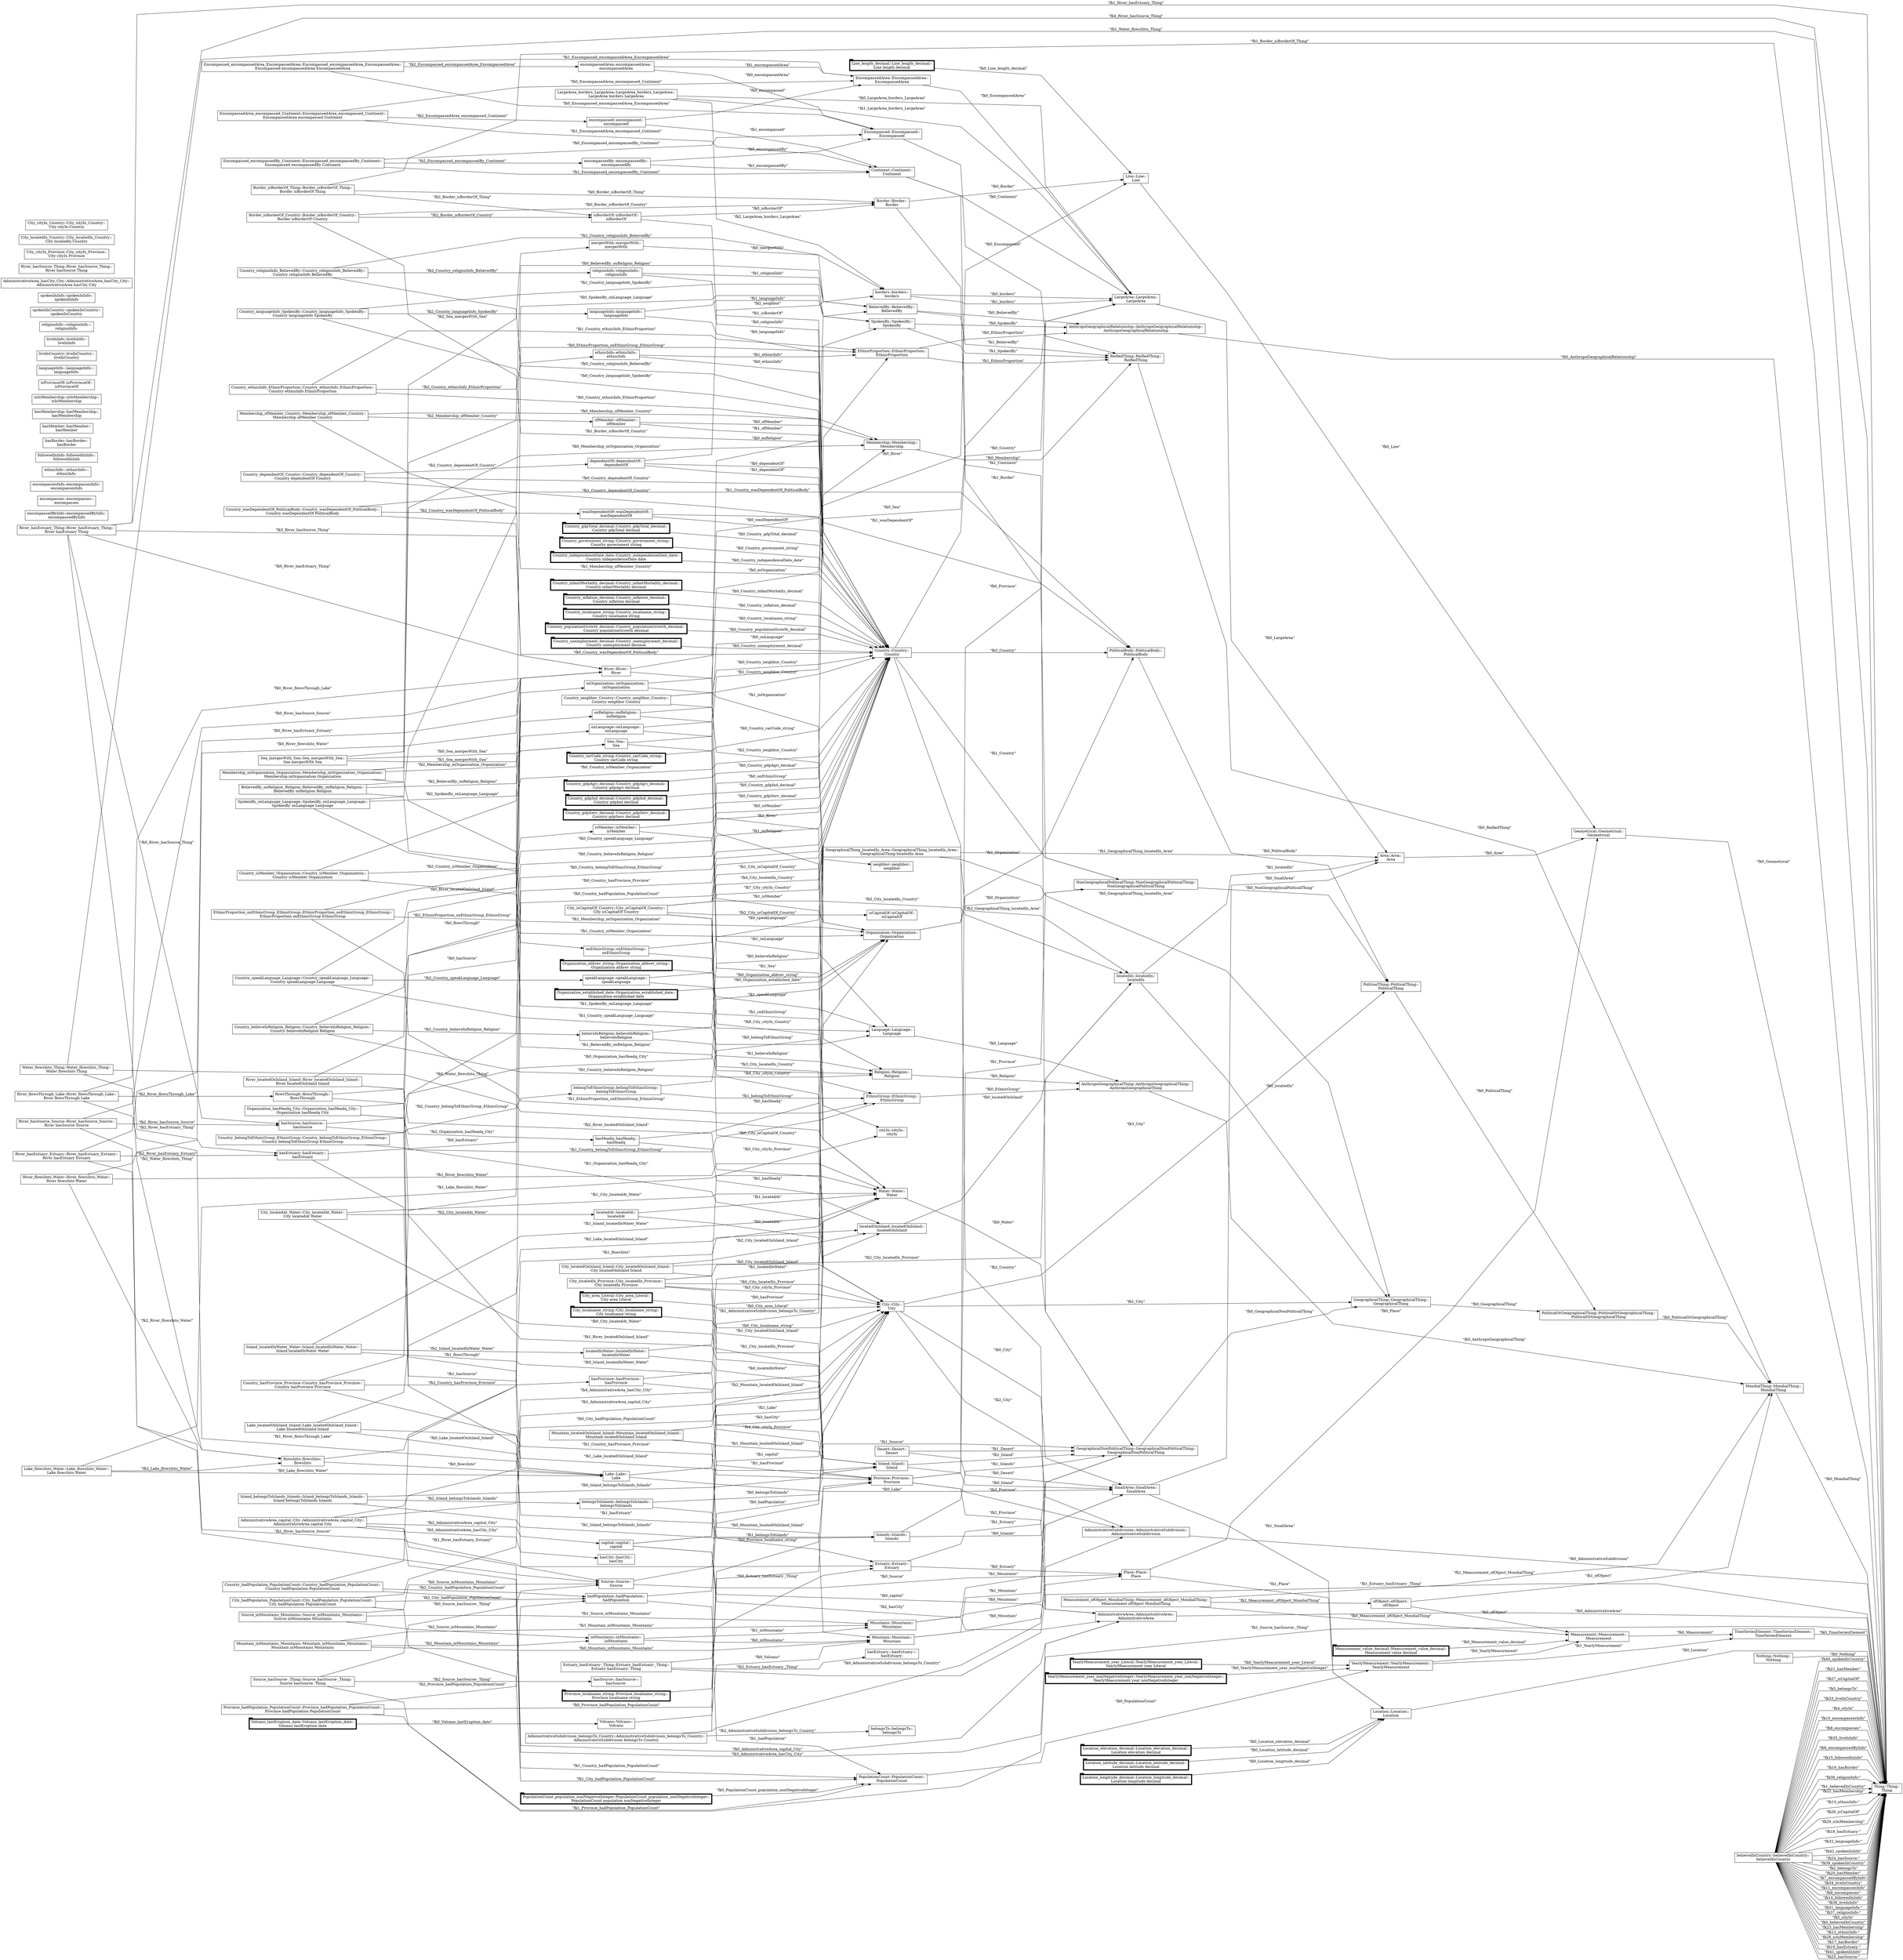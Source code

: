 digraph G {
  splines=polyline;
  rankdir=LR;
  "Thing" [ label="Thing::Thing::
Thing" shape="box" ];
  "Place" [ label="Place::Place::
Place" shape="box" ];
  "Geometrical" [ label="Geometrical::Geometrical::
Geometrical" shape="box" ];
  "Location" [ label="Location::Location::
Location" shape="box" ];
  "ReifiedThing" [ label="ReifiedThing::ReifiedThing::
ReifiedThing" shape="box" ];
  "MondialThing" [ label="MondialThing::MondialThing::
MondialThing" shape="box" ];
  "Country" [ label="Country::Country::
Country" shape="box" ];
  "PoliticalBody" [ label="PoliticalBody::PoliticalBody::
PoliticalBody" shape="box" ];
  "NonGeographicalPoliticalThing" [ label="NonGeographicalPoliticalThing::NonGeographicalPoliticalThing::
NonGeographicalPoliticalThing" shape="box" ];
  "LargeArea" [ label="LargeArea::LargeArea::
LargeArea" shape="box" ];
  "AdministrativeArea" [ label="AdministrativeArea::AdministrativeArea::
AdministrativeArea" shape="box" ];
  "EncompassedArea" [ label="EncompassedArea::EncompassedArea::
EncompassedArea" shape="box" ];
  "Religion" [ label="Religion::Religion::
Religion" shape="box" ];
  "AnthropoGeographicalThing" [ label="AnthropoGeographicalThing::AnthropoGeographicalThing::
AnthropoGeographicalThing" shape="box" ];
  "Line" [ label="Line::Line::
Line" shape="box" ];
  "AnthropoGeographicalRelationship" [ label="AnthropoGeographicalRelationship::AnthropoGeographicalRelationship::
AnthropoGeographicalRelationship" shape="box" ];
  "Source" [ label="Source::Source::
Source" shape="box" ];
  "GeographicalNonPoliticalThing" [ label="GeographicalNonPoliticalThing::GeographicalNonPoliticalThing::
GeographicalNonPoliticalThing" shape="box" ];
  "Nothing" [ label="Nothing::Nothing::
Nothing" shape="box" ];
  "PoliticalThing" [ label="PoliticalThing::PoliticalThing::
PoliticalThing" shape="box" ];
  "Area" [ label="Area::Area::
Area" shape="box" ];
  "Volcano" [ label="Volcano::Volcano::
Volcano" shape="box" ];
  "Mountain" [ label="Mountain::Mountain::
Mountain" shape="box" ];
  "Estuary" [ label="Estuary::Estuary::
Estuary" shape="box" ];
  "SmallArea" [ label="SmallArea::SmallArea::
SmallArea" shape="box" ];
  "TimeSeriesElement" [ label="TimeSeriesElement::TimeSeriesElement::
TimeSeriesElement" shape="box" ];
  "Language" [ label="Language::Language::
Language" shape="box" ];
  "Province" [ label="Province::Province::
Province" shape="box" ];
  "AdministrativeSubdivision" [ label="AdministrativeSubdivision::AdministrativeSubdivision::
AdministrativeSubdivision" shape="box" ];
  "EthnicGroup" [ label="EthnicGroup::EthnicGroup::
EthnicGroup" shape="box" ];
  "Water" [ label="Water::Water::
Water" shape="box" ];
  "PoliticalOrGeographicalThing" [ label="PoliticalOrGeographicalThing::PoliticalOrGeographicalThing::
PoliticalOrGeographicalThing" shape="box" ];
  "River" [ label="River::River::
River" shape="box" ];
  "Mountains" [ label="Mountains::Mountains::
Mountains" shape="box" ];
  "GeographicalThing" [ label="GeographicalThing::GeographicalThing::
GeographicalThing" shape="box" ];
  "Border" [ label="Border::Border::
Border" shape="box" ];
  "Island" [ label="Island::Island::
Island" shape="box" ];
  "Desert" [ label="Desert::Desert::
Desert" shape="box" ];
  "SpokenBy" [ label="SpokenBy::SpokenBy::
SpokenBy" shape="box" ];
  "Lake" [ label="Lake::Lake::
Lake" shape="box" ];
  "Encompassed" [ label="Encompassed::Encompassed::
Encompassed" shape="box" ];
  "Continent" [ label="Continent::Continent::
Continent" shape="box" ];
  "Islands" [ label="Islands::Islands::
Islands" shape="box" ];
  "Measurement" [ label="Measurement::Measurement::
Measurement" shape="box" ];
  "Organization" [ label="Organization::Organization::
Organization" shape="box" ];
  "City" [ label="City::City::
City" shape="box" ];
  "BelievedBy" [ label="BelievedBy::BelievedBy::
BelievedBy" shape="box" ];
  "EthnicProportion" [ label="EthnicProportion::EthnicProportion::
EthnicProportion" shape="box" ];
  "YearlyMeasurement" [ label="YearlyMeasurement::YearlyMeasurement::
YearlyMeasurement" shape="box" ];
  "Sea" [ label="Sea::Sea::
Sea" shape="box" ];
  "Membership" [ label="Membership::Membership::
Membership" shape="box" ];
  "PopulationCount" [ label="PopulationCount::PopulationCount::
PopulationCount" shape="box" ];
  "believeInReligion" [ label="believeInReligion::believeInReligion::
believeInReligion" shape="box" ];
  "believedInCountry" [ label="believedInCountry::believedInCountry::
believedInCountry" shape="box" ];
  "belongsTo" [ label="belongsTo::belongsTo::
belongsTo" shape="box" ];
  "belongToEthnicGroup" [ label="belongToEthnicGroup::belongToEthnicGroup::
belongToEthnicGroup" shape="box" ];
  "belongsToIslands" [ label="belongsToIslands::belongsToIslands::
belongsToIslands" shape="box" ];
  "borders" [ label="borders::borders::
borders" shape="box" ];
  "capital" [ label="capital::capital::
capital" shape="box" ];
  "cityIn" [ label="cityIn::cityIn::
cityIn" shape="box" ];
  "dependentOf" [ label="dependentOf::dependentOf::
dependentOf" shape="box" ];
  "encompassed" [ label="encompassed::encompassed::
encompassed" shape="box" ];
  "encompassedArea" [ label="encompassedArea::encompassedArea::
encompassedArea" shape="box" ];
  "encompassedBy" [ label="encompassedBy::encompassedBy::
encompassedBy" shape="box" ];
  "encompassedByInfo" [ label="encompassedByInfo::encompassedByInfo::
encompassedByInfo" shape="box" ];
  "encompasses" [ label="encompasses::encompasses::
encompasses" shape="box" ];
  "encompassesInfo" [ label="encompassesInfo::encompassesInfo::
encompassesInfo" shape="box" ];
  "ethnicInfo" [ label="ethnicInfo::ethnicInfo::
ethnicInfo" shape="box" ];
  "ethnicInfo-" [ label="ethnicInfo-::ethnicInfo-::
ethnicInfo-" shape="box" ];
  "flowsInto" [ label="flowsInto::flowsInto::
flowsInto" shape="box" ];
  "flowsThrough" [ label="flowsThrough::flowsThrough::
flowsThrough" shape="box" ];
  "followedInInfo" [ label="followedInInfo::followedInInfo::
followedInInfo" shape="box" ];
  "hadPopulation" [ label="hadPopulation::hadPopulation::
hadPopulation" shape="box" ];
  "hasBorder" [ label="hasBorder::hasBorder::
hasBorder" shape="box" ];
  "hasCity" [ label="hasCity::hasCity::
hasCity" shape="box" ];
  "hasEstuary" [ label="hasEstuary::hasEstuary::
hasEstuary" shape="box" ];
  "hasEstuary-" [ label="hasEstuary-::hasEstuary-::
hasEstuary-" shape="box" ];
  "hasHeadq" [ label="hasHeadq::hasHeadq::
hasHeadq" shape="box" ];
  "hasMember" [ label="hasMember::hasMember::
hasMember" shape="box" ];
  "hasMembership" [ label="hasMembership::hasMembership::
hasMembership" shape="box" ];
  "hasProvince" [ label="hasProvince::hasProvince::
hasProvince" shape="box" ];
  "hasSource" [ label="hasSource::hasSource::
hasSource" shape="box" ];
  "hasSource-" [ label="hasSource-::hasSource-::
hasSource-" shape="box" ];
  "inMountains" [ label="inMountains::inMountains::
inMountains" shape="box" ];
  "inOrganization" [ label="inOrganization::inOrganization::
inOrganization" shape="box" ];
  "isBorderOf" [ label="isBorderOf::isBorderOf::
isBorderOf" shape="box" ];
  "isCapitalOf" [ label="isCapitalOf::isCapitalOf::
isCapitalOf" shape="box" ];
  "isInMembership" [ label="isInMembership::isInMembership::
isInMembership" shape="box" ];
  "isMember" [ label="isMember::isMember::
isMember" shape="box" ];
  "isProvinceOf" [ label="isProvinceOf::isProvinceOf::
isProvinceOf" shape="box" ];
  "languageInfo" [ label="languageInfo::languageInfo::
languageInfo" shape="box" ];
  "languageInfo-" [ label="languageInfo-::languageInfo-::
languageInfo-" shape="box" ];
  "liveInCountry" [ label="liveInCountry::liveInCountry::
liveInCountry" shape="box" ];
  "liveInInfo" [ label="liveInInfo::liveInInfo::
liveInInfo" shape="box" ];
  "locatedAt" [ label="locatedAt::locatedAt::
locatedAt" shape="box" ];
  "locatedIn" [ label="locatedIn::locatedIn::
locatedIn" shape="box" ];
  "locatedInWater" [ label="locatedInWater::locatedInWater::
locatedInWater" shape="box" ];
  "locatedOnIsland" [ label="locatedOnIsland::locatedOnIsland::
locatedOnIsland" shape="box" ];
  "mergesWith" [ label="mergesWith::mergesWith::
mergesWith" shape="box" ];
  "neighbor" [ label="neighbor::neighbor::
neighbor" shape="box" ];
  "ofMember" [ label="ofMember::ofMember::
ofMember" shape="box" ];
  "ofObject" [ label="ofObject::ofObject::
ofObject" shape="box" ];
  "onEthnicGroup" [ label="onEthnicGroup::onEthnicGroup::
onEthnicGroup" shape="box" ];
  "onLanguage" [ label="onLanguage::onLanguage::
onLanguage" shape="box" ];
  "onReligion" [ label="onReligion::onReligion::
onReligion" shape="box" ];
  "religionInfo" [ label="religionInfo::religionInfo::
religionInfo" shape="box" ];
  "religionInfo-" [ label="religionInfo-::religionInfo-::
religionInfo-" shape="box" ];
  "speakLanguage" [ label="speakLanguage::speakLanguage::
speakLanguage" shape="box" ];
  "spokenInCountry" [ label="spokenInCountry::spokenInCountry::
spokenInCountry" shape="box" ];
  "spokenInInfo" [ label="spokenInInfo::spokenInInfo::
spokenInInfo" shape="box" ];
  "wasDependentOf" [ label="wasDependentOf::wasDependentOf::
wasDependentOf" shape="box" ];
  "Organization_abbrev_string" [ label="Organization_abbrev_string::Organization_abbrev_string::
Organization abbrev string" penwidth="4" shape="tab" ];
  "Country_carCode_string" [ label="Country_carCode_string::Country_carCode_string::
Country carCode string" penwidth="4" shape="tab" ];
  "Location_elevation_decimal" [ label="Location_elevation_decimal::Location_elevation_decimal::
Location elevation decimal" penwidth="4" shape="tab" ];
  "Organization_established_date" [ label="Organization_established_date::Organization_established_date::
Organization established date" penwidth="4" shape="tab" ];
  "Country_gdpAgri_decimal" [ label="Country_gdpAgri_decimal::Country_gdpAgri_decimal::
Country gdpAgri decimal" penwidth="4" shape="tab" ];
  "Country_gdpInd_decimal" [ label="Country_gdpInd_decimal::Country_gdpInd_decimal::
Country gdpInd decimal" penwidth="4" shape="tab" ];
  "Country_gdpServ_decimal" [ label="Country_gdpServ_decimal::Country_gdpServ_decimal::
Country gdpServ decimal" penwidth="4" shape="tab" ];
  "Country_gdpTotal_decimal" [ label="Country_gdpTotal_decimal::Country_gdpTotal_decimal::
Country gdpTotal decimal" penwidth="4" shape="tab" ];
  "Country_government_string" [ label="Country_government_string::Country_government_string::
Country government string" penwidth="4" shape="tab" ];
  "Country_independenceDate_date" [ label="Country_independenceDate_date::Country_independenceDate_date::
Country independenceDate date" penwidth="4" shape="tab" ];
  "Country_infantMortality_decimal" [ label="Country_infantMortality_decimal::Country_infantMortality_decimal::
Country infantMortality decimal" penwidth="4" shape="tab" ];
  "Country_inflation_decimal" [ label="Country_inflation_decimal::Country_inflation_decimal::
Country inflation decimal" penwidth="4" shape="tab" ];
  "Volcano_lastEruption_date" [ label="Volcano_lastEruption_date::Volcano_lastEruption_date::
Volcano lastEruption date" penwidth="4" shape="tab" ];
  "Location_latitude_decimal" [ label="Location_latitude_decimal::Location_latitude_decimal::
Location latitude decimal" penwidth="4" shape="tab" ];
  "Line_length_decimal" [ label="Line_length_decimal::Line_length_decimal::
Line length decimal" penwidth="4" shape="tab" ];
  "City_localname_string" [ label="City_localname_string::City_localname_string::
City localname string" penwidth="4" shape="tab" ];
  "Country_localname_string" [ label="Country_localname_string::Country_localname_string::
Country localname string" penwidth="4" shape="tab" ];
  "Province_localname_string" [ label="Province_localname_string::Province_localname_string::
Province localname string" penwidth="4" shape="tab" ];
  "Location_longitude_decimal" [ label="Location_longitude_decimal::Location_longitude_decimal::
Location longitude decimal" penwidth="4" shape="tab" ];
  "PopulationCount_population_nonNegativeInteger" [ label="PopulationCount_population_nonNegativeInteger::PopulationCount_population_nonNegativeInteger::
PopulationCount population nonNegativeInteger" penwidth="4" shape="tab" ];
  "Country_populationGrowth_decimal" [ label="Country_populationGrowth_decimal::Country_populationGrowth_decimal::
Country populationGrowth decimal" penwidth="4" shape="tab" ];
  "Country_unemployment_decimal" [ label="Country_unemployment_decimal::Country_unemployment_decimal::
Country unemployment decimal" penwidth="4" shape="tab" ];
  "Measurement_value_decimal" [ label="Measurement_value_decimal::Measurement_value_decimal::
Measurement value decimal" penwidth="4" shape="tab" ];
  "YearlyMeasurement_year_nonNegativeInteger" [ label="YearlyMeasurement_year_nonNegativeInteger::YearlyMeasurement_year_nonNegativeInteger::
YearlyMeasurement year nonNegativeInteger" penwidth="4" shape="tab" ];
  "City_area_Literal" [ label="City_area_Literal::City_area_Literal::
City area Literal" penwidth="4" shape="tab" ];
  "YearlyMeasurement_year_Literal" [ label="YearlyMeasurement_year_Literal::YearlyMeasurement_year_Literal::
YearlyMeasurement year Literal" penwidth="4" shape="tab" ];
  "Country_believeInReligion_Religion" [ label="Country_believeInReligion_Religion::Country_believeInReligion_Religion::
Country believeInReligion Religion" shape="box" ];
  "Country_belongToEthnicGroup_EthnicGroup" [ label="Country_belongToEthnicGroup_EthnicGroup::Country_belongToEthnicGroup_EthnicGroup::
Country belongToEthnicGroup EthnicGroup" shape="box" ];
  "Country_dependentOf_Country" [ label="Country_dependentOf_Country::Country_dependentOf_Country::
Country dependentOf Country" shape="box" ];
  "Country_ethnicInfo_EthnicProportion" [ label="Country_ethnicInfo_EthnicProportion::Country_ethnicInfo_EthnicProportion::
Country ethnicInfo EthnicProportion" shape="box" ];
  "Country_hadPopulation_PopulationCount" [ label="Country_hadPopulation_PopulationCount::Country_hadPopulation_PopulationCount::
Country hadPopulation PopulationCount" shape="box" ];
  "Country_hasProvince_Province" [ label="Country_hasProvince_Province::Country_hasProvince_Province::
Country hasProvince Province" shape="box" ];
  "Country_isMember_Organization" [ label="Country_isMember_Organization::Country_isMember_Organization::
Country isMember Organization" shape="box" ];
  "Country_languageInfo_SpokenBy" [ label="Country_languageInfo_SpokenBy::Country_languageInfo_SpokenBy::
Country languageInfo SpokenBy" shape="box" ];
  "Country_neighbor_Country" [ label="Country_neighbor_Country::Country_neighbor_Country::
Country neighbor Country" shape="box" ];
  "Country_religionInfo_BelievedBy" [ label="Country_religionInfo_BelievedBy::Country_religionInfo_BelievedBy::
Country religionInfo BelievedBy" shape="box" ];
  "Country_speakLanguage_Language" [ label="Country_speakLanguage_Language::Country_speakLanguage_Language::
Country speakLanguage Language" shape="box" ];
  "Country_wasDependentOf_PoliticalBody" [ label="Country_wasDependentOf_PoliticalBody::Country_wasDependentOf_PoliticalBody::
Country wasDependentOf PoliticalBody" shape="box" ];
  "EncompassedArea_encompassed_Continent" [ label="EncompassedArea_encompassed_Continent::EncompassedArea_encompassed_Continent::
EncompassedArea encompassed Continent" shape="box" ];
  "AdministrativeArea_capital_City" [ label="AdministrativeArea_capital_City::AdministrativeArea_capital_City::
AdministrativeArea capital City" shape="box" ];
  "AdministrativeArea_hasCity_City" [ label="AdministrativeArea_hasCity_City::AdministrativeArea_hasCity_City::
AdministrativeArea hasCity City" shape="box" ];
  "Source_inMountains_Mountains" [ label="Source_inMountains_Mountains::Source_inMountains_Mountains::
Source inMountains Mountains" shape="box" ];
  "Source_hasSource-_Thing" [ label="Source_hasSource-_Thing::Source_hasSource-_Thing::
Source hasSource- Thing" shape="box" ];
  "Estuary_hasEstuary-_Thing" [ label="Estuary_hasEstuary-_Thing::Estuary_hasEstuary-_Thing::
Estuary hasEstuary- Thing" shape="box" ];
  "LargeArea_borders_LargeArea" [ label="LargeArea_borders_LargeArea::LargeArea_borders_LargeArea::
LargeArea borders LargeArea" shape="box" ];
  "Province_hadPopulation_PopulationCount" [ label="Province_hadPopulation_PopulationCount::Province_hadPopulation_PopulationCount::
Province hadPopulation PopulationCount" shape="box" ];
  "Water_flowsInto_Thing" [ label="Water_flowsInto_Thing::Water_flowsInto_Thing::
Water flowsInto Thing" shape="box" ];
  "River_flowsInto_Water" [ label="River_flowsInto_Water::River_flowsInto_Water::
River flowsInto Water" shape="box" ];
  "River_flowsThrough_Lake" [ label="River_flowsThrough_Lake::River_flowsThrough_Lake::
River flowsThrough Lake" shape="box" ];
  "River_hasEstuary_Estuary" [ label="River_hasEstuary_Estuary::River_hasEstuary_Estuary::
River hasEstuary Estuary" shape="box" ];
  "River_hasSource_Source" [ label="River_hasSource_Source::River_hasSource_Source::
River hasSource Source" shape="box" ];
  "River_locatedOnIsland_Island" [ label="River_locatedOnIsland_Island::River_locatedOnIsland_Island::
River locatedOnIsland Island" shape="box" ];
  "River_hasEstuary_Thing" [ label="River_hasEstuary_Thing::River_hasEstuary_Thing::
River hasEstuary Thing" shape="box" ];
  "River_hasSource_Thing" [ label="River_hasSource_Thing::River_hasSource_Thing::
River hasSource Thing" shape="box" ];
  "GeographicalThing_locatedIn_Area" [ label="GeographicalThing_locatedIn_Area::GeographicalThing_locatedIn_Area::
GeographicalThing locatedIn Area" shape="box" ];
  "Border_isBorderOf_Country" [ label="Border_isBorderOf_Country::Border_isBorderOf_Country::
Border isBorderOf Country" shape="box" ];
  "Border_isBorderOf_Thing" [ label="Border_isBorderOf_Thing::Border_isBorderOf_Thing::
Border isBorderOf Thing" shape="box" ];
  "Island_belongsToIslands_Islands" [ label="Island_belongsToIslands_Islands::Island_belongsToIslands_Islands::
Island belongsToIslands Islands" shape="box" ];
  "Island_locatedInWater_Water" [ label="Island_locatedInWater_Water::Island_locatedInWater_Water::
Island locatedInWater Water" shape="box" ];
  "SpokenBy_onLanguage_Language" [ label="SpokenBy_onLanguage_Language::SpokenBy_onLanguage_Language::
SpokenBy onLanguage Language" shape="box" ];
  "Lake_flowsInto_Water" [ label="Lake_flowsInto_Water::Lake_flowsInto_Water::
Lake flowsInto Water" shape="box" ];
  "Lake_locatedOnIsland_Island" [ label="Lake_locatedOnIsland_Island::Lake_locatedOnIsland_Island::
Lake locatedOnIsland Island" shape="box" ];
  "AdministrativeSubdivision_belongsTo_Country" [ label="AdministrativeSubdivision_belongsTo_Country::AdministrativeSubdivision_belongsTo_Country::
AdministrativeSubdivision belongsTo Country" shape="box" ];
  "Encompassed_encompassedArea_EncompassedArea" [ label="Encompassed_encompassedArea_EncompassedArea::Encompassed_encompassedArea_EncompassedArea::
Encompassed encompassedArea EncompassedArea" shape="box" ];
  "Encompassed_encompassedBy_Continent" [ label="Encompassed_encompassedBy_Continent::Encompassed_encompassedBy_Continent::
Encompassed encompassedBy Continent" shape="box" ];
  "Measurement_ofObject_MondialThing" [ label="Measurement_ofObject_MondialThing::Measurement_ofObject_MondialThing::
Measurement ofObject MondialThing" shape="box" ];
  "Mountain_inMountains_Mountains" [ label="Mountain_inMountains_Mountains::Mountain_inMountains_Mountains::
Mountain inMountains Mountains" shape="box" ];
  "Mountain_locatedOnIsland_Island" [ label="Mountain_locatedOnIsland_Island::Mountain_locatedOnIsland_Island::
Mountain locatedOnIsland Island" shape="box" ];
  "Organization_hasHeadq_City" [ label="Organization_hasHeadq_City::Organization_hasHeadq_City::
Organization hasHeadq City" shape="box" ];
  "City_hadPopulation_PopulationCount" [ label="City_hadPopulation_PopulationCount::City_hadPopulation_PopulationCount::
City hadPopulation PopulationCount" shape="box" ];
  "City_locatedAt_Water" [ label="City_locatedAt_Water::City_locatedAt_Water::
City locatedAt Water" shape="box" ];
  "City_locatedOnIsland_Island" [ label="City_locatedOnIsland_Island::City_locatedOnIsland_Island::
City locatedOnIsland Island" shape="box" ];
  "City_locatedIn_Province" [ label="City_locatedIn_Province::City_locatedIn_Province::
City locatedIn Province" shape="box" ];
  "City_isCapitalOf_Country" [ label="City_isCapitalOf_Country::City_isCapitalOf_Country::
City isCapitalOf Country" shape="box" ];
  "City_cityIn_Province" [ label="City_cityIn_Province::City_cityIn_Province::
City cityIn Province" shape="box" ];
  "City_locatedIn_Country" [ label="City_locatedIn_Country::City_locatedIn_Country::
City locatedIn Country" shape="box" ];
  "City_cityIn_Country" [ label="City_cityIn_Country::City_cityIn_Country::
City cityIn Country" shape="box" ];
  "BelievedBy_onReligion_Religion" [ label="BelievedBy_onReligion_Religion::BelievedBy_onReligion_Religion::
BelievedBy onReligion Religion" shape="box" ];
  "EthnicProportion_onEthnicGroup_EthnicGroup" [ label="EthnicProportion_onEthnicGroup_EthnicGroup::EthnicProportion_onEthnicGroup_EthnicGroup::
EthnicProportion onEthnicGroup EthnicGroup" shape="box" ];
  "Sea_mergesWith_Sea" [ label="Sea_mergesWith_Sea::Sea_mergesWith_Sea::
Sea mergesWith Sea" shape="box" ];
  "Membership_inOrganization_Organization" [ label="Membership_inOrganization_Organization::Membership_inOrganization_Organization::
Membership inOrganization Organization" shape="box" ];
  "Membership_ofMember_Country" [ label="Membership_ofMember_Country::Membership_ofMember_Country::
Membership ofMember Country" shape="box" ];
  "Place" -> "Geometrical" [ label="\"fk0_Place\"" ];
  "Place" -> "Location" [ label="\"fk1_Place\"" ];
  "ReifiedThing" -> "MondialThing" [ label="\"fk0_ReifiedThing\"" ];
  "Country" -> "PoliticalBody" [ label="\"fk3_Country\"" ];
  "Country" -> "NonGeographicalPoliticalThing" [ label="\"fk1_Country\"" ];
  "Country" -> "LargeArea" [ label="\"fk0_Country\"" ];
  "Country" -> "AdministrativeArea" [ label="\"fk2_Country\"" ];
  "EncompassedArea" -> "LargeArea" [ label="\"fk0_EncompassedArea\"" ];
  "Religion" -> "AnthropoGeographicalThing" [ label="\"fk0_Religion\"" ];
  "Line" -> "Geometrical" [ label="\"fk0_Line\"" ];
  "AnthropoGeographicalRelationship" -> "Thing" [ label="\"fk0_AnthropoGeographicalRelationship\"" ];
  "AdministrativeArea" -> "Thing" [ label="\"fk0_AdministrativeArea\"" ];
  "Source" -> "GeographicalNonPoliticalThing" [ label="\"fk1_Source\"" ];
  "Source" -> "Place" [ label="\"fk0_Source\"" ];
  "Nothing" -> "Thing" [ label="\"fk0_Nothing\"" ];
  "Geometrical" -> "Thing" [ label="\"fk0_Geometrical\"" ];
  "PoliticalBody" -> "PoliticalThing" [ label="\"fk0_PoliticalBody\"" ];
  "Area" -> "Geometrical" [ label="\"fk0_Area\"" ];
  "Volcano" -> "Mountain" [ label="\"fk0_Volcano\"" ];
  "Estuary" -> "GeographicalNonPoliticalThing" [ label="\"fk1_Estuary\"" ];
  "Estuary" -> "Place" [ label="\"fk0_Estuary\"" ];
  "LargeArea" -> "Area" [ label="\"fk0_LargeArea\"" ];
  "SmallArea" -> "Location" [ label="\"fk1_SmallArea\"" ];
  "SmallArea" -> "Area" [ label="\"fk0_SmallArea\"" ];
  "TimeSeriesElement" -> "Thing" [ label="\"fk0_TimeSeriesElement\"" ];
  "Language" -> "AnthropoGeographicalThing" [ label="\"fk0_Language\"" ];
  "Province" -> "AdministrativeSubdivision" [ label="\"fk3_Province\"" ];
  "Province" -> "LargeArea" [ label="\"fk0_Province\"" ];
  "Province" -> "NonGeographicalPoliticalThing" [ label="\"fk1_Province\"" ];
  "Province" -> "AdministrativeArea" [ label="\"fk2_Province\"" ];
  "EthnicGroup" -> "AnthropoGeographicalThing" [ label="\"fk0_EthnicGroup\"" ];
  "Water" -> "GeographicalNonPoliticalThing" [ label="\"fk0_Water\"" ];
  "PoliticalOrGeographicalThing" -> "MondialThing" [ label="\"fk0_PoliticalOrGeographicalThing\"" ];
  "River" -> "Line" [ label="\"fk0_River\"" ];
  "River" -> "Water" [ label="\"fk1_River\"" ];
  "Mountains" -> "GeographicalNonPoliticalThing" [ label="\"fk1_Mountains\"" ];
  "Mountains" -> "SmallArea" [ label="\"fk0_Mountains\"" ];
  "PoliticalThing" -> "PoliticalOrGeographicalThing" [ label="\"fk0_PoliticalThing\"" ];
  "GeographicalThing" -> "PoliticalOrGeographicalThing" [ label="\"fk0_GeographicalThing\"" ];
  "Border" -> "Line" [ label="\"fk0_Border\"" ];
  "Border" -> "NonGeographicalPoliticalThing" [ label="\"fk1_Border\"" ];
  "Island" -> "GeographicalNonPoliticalThing" [ label="\"fk1_Island\"" ];
  "Island" -> "SmallArea" [ label="\"fk0_Island\"" ];
  "Desert" -> "GeographicalNonPoliticalThing" [ label="\"fk1_Desert\"" ];
  "Desert" -> "SmallArea" [ label="\"fk0_Desert\"" ];
  "SpokenBy" -> "AnthropoGeographicalRelationship" [ label="\"fk0_SpokenBy\"" ];
  "SpokenBy" -> "ReifiedThing" [ label="\"fk1_SpokenBy\"" ];
  "Lake" -> "SmallArea" [ label="\"fk0_Lake\"" ];
  "Lake" -> "Water" [ label="\"fk1_Lake\"" ];
  "AnthropoGeographicalThing" -> "MondialThing" [ label="\"fk0_AnthropoGeographicalThing\"" ];
  "AdministrativeSubdivision" -> "Thing" [ label="\"fk0_AdministrativeSubdivision\"" ];
  "Encompassed" -> "ReifiedThing" [ label="\"fk0_Encompassed\"" ];
  "NonGeographicalPoliticalThing" -> "PoliticalThing" [ label="\"fk0_NonGeographicalPoliticalThing\"" ];
  "Continent" -> "GeographicalNonPoliticalThing" [ label="\"fk1_Continent\"" ];
  "Continent" -> "LargeArea" [ label="\"fk0_Continent\"" ];
  "MondialThing" -> "Thing" [ label="\"fk0_MondialThing\"" ];
  "Islands" -> "GeographicalNonPoliticalThing" [ label="\"fk1_Islands\"" ];
  "Islands" -> "SmallArea" [ label="\"fk0_Islands\"" ];
  "Measurement" -> "TimeSeriesElement" [ label="\"fk0_Measurement\"" ];
  "Location" -> "Thing" [ label="\"fk0_Location\"" ];
  "Mountain" -> "Place" [ label="\"fk0_Mountain\"" ];
  "Mountain" -> "GeographicalNonPoliticalThing" [ label="\"fk1_Mountain\"" ];
  "Organization" -> "PoliticalBody" [ label="\"fk1_Organization\"" ];
  "Organization" -> "NonGeographicalPoliticalThing" [ label="\"fk0_Organization\"" ];
  "City" -> "AdministrativeSubdivision" [ label="\"fk2_City\"" ];
  "City" -> "PoliticalThing" [ label="\"fk3_City\"" ];
  "City" -> "GeographicalThing" [ label="\"fk1_City\"" ];
  "City" -> "SmallArea" [ label="\"fk0_City\"" ];
  "BelievedBy" -> "AnthropoGeographicalRelationship" [ label="\"fk0_BelievedBy\"" ];
  "BelievedBy" -> "ReifiedThing" [ label="\"fk1_BelievedBy\"" ];
  "EthnicProportion" -> "ReifiedThing" [ label="\"fk1_EthnicProportion\"" ];
  "EthnicProportion" -> "AnthropoGeographicalRelationship" [ label="\"fk0_EthnicProportion\"" ];
  "YearlyMeasurement" -> "TimeSeriesElement" [ label="\"fk1_YearlyMeasurement\"" ];
  "YearlyMeasurement" -> "Measurement" [ label="\"fk0_YearlyMeasurement\"" ];
  "Sea" -> "LargeArea" [ label="\"fk0_Sea\"" ];
  "Sea" -> "Water" [ label="\"fk1_Sea\"" ];
  "Membership" -> "ReifiedThing" [ label="\"fk0_Membership\"" ];
  "PopulationCount" -> "YearlyMeasurement" [ label="\"fk0_PopulationCount\"" ];
  "GeographicalNonPoliticalThing" -> "GeographicalThing" [ label="\"fk0_GeographicalNonPoliticalThing\"" ];
  "believeInReligion" -> "Country" [ label="\"fk0_believeInReligion\"" ];
  "believeInReligion" -> "Religion" [ label="\"fk1_believeInReligion\"" ];
  "believedInCountry" -> "Thing" [ label="\"fk22_hasMembership\"" ];
  "believedInCountry" -> "Thing" [ label="\"fk13_ethnicInfo-\"" ];
  "believedInCountry" -> "Thing" [ label="\"fk26_isCapitalOf\"" ];
  "believedInCountry" -> "Thing" [ label="\"fk29_isInMembership\"" ];
  "believedInCountry" -> "Thing" [ label="\"fk18_hasEstuary-\"" ];
  "believedInCountry" -> "Thing" [ label="\"fk32_languageInfo-\"" ];
  "believedInCountry" -> "Thing" [ label="\"fk42_spokenInInfo\"" ];
  "believedInCountry" -> "Thing" [ label="\"fk24_hasSource-\"" ];
  "believedInCountry" -> "Thing" [ label="\"fk39_spokenInCountry\"" ];
  "believedInCountry" -> "Thing" [ label="\"fk2_belongsTo\"" ];
  "believedInCountry" -> "Thing" [ label="\"fk20_hasMember\"" ];
  "believedInCountry" -> "Thing" [ label="\"fk7_encompassedByInfo\"" ];
  "believedInCountry" -> "Thing" [ label="\"fk34_liveInCountry\"" ];
  "believedInCountry" -> "Thing" [ label="\"fk11_encompassesInfo\"" ];
  "believedInCountry" -> "Thing" [ label="\"fk9_encompasses\"" ];
  "believedInCountry" -> "Thing" [ label="\"fk14_followedInInfo\"" ];
  "believedInCountry" -> "Thing" [ label="\"fk36_liveInInfo\"" ];
  "believedInCountry" -> "Thing" [ label="\"fk31_languageInfo-\"" ];
  "believedInCountry" -> "Thing" [ label="\"fk37_religionInfo-\"" ];
  "believedInCountry" -> "Thing" [ label="\"fk5_cityIn\"" ];
  "believedInCountry" -> "Thing" [ label="\"fk0_believedInCountry\"" ];
  "believedInCountry" -> "Thing" [ label="\"fk23_hasMembership\"" ];
  "believedInCountry" -> "Thing" [ label="\"fk12_ethnicInfo-\"" ];
  "believedInCountry" -> "Thing" [ label="\"fk28_isInMembership\"" ];
  "believedInCountry" -> "Thing" [ label="\"fk17_hasBorder\"" ];
  "believedInCountry" -> "Thing" [ label="\"fk19_hasEstuary-\"" ];
  "believedInCountry" -> "Thing" [ label="\"fk41_spokenInInfo\"" ];
  "believedInCountry" -> "Thing" [ label="\"fk25_hasSource-\"" ];
  "believedInCountry" -> "Thing" [ label="\"fk40_spokenInCountry\"" ];
  "believedInCountry" -> "Thing" [ label="\"fk21_hasMember\"" ];
  "believedInCountry" -> "Thing" [ label="\"fk27_isCapitalOf\"" ];
  "believedInCountry" -> "Thing" [ label="\"fk3_belongsTo\"" ];
  "believedInCountry" -> "Thing" [ label="\"fk33_liveInCountry\"" ];
  "believedInCountry" -> "Thing" [ label="\"fk4_cityIn\"" ];
  "believedInCountry" -> "Thing" [ label="\"fk10_encompassesInfo\"" ];
  "believedInCountry" -> "Thing" [ label="\"fk8_encompasses\"" ];
  "believedInCountry" -> "Thing" [ label="\"fk35_liveInInfo\"" ];
  "believedInCountry" -> "Thing" [ label="\"fk6_encompassedByInfo\"" ];
  "believedInCountry" -> "Thing" [ label="\"fk15_followedInInfo\"" ];
  "believedInCountry" -> "Thing" [ label="\"fk16_hasBorder\"" ];
  "believedInCountry" -> "Thing" [ label="\"fk38_religionInfo-\"" ];
  "believedInCountry" -> "Thing" [ label="\"fk1_believedInCountry\"" ];
  "belongToEthnicGroup" -> "Country" [ label="\"fk0_belongToEthnicGroup\"" ];
  "belongToEthnicGroup" -> "EthnicGroup" [ label="\"fk1_belongToEthnicGroup\"" ];
  "belongsToIslands" -> "Island" [ label="\"fk0_belongsToIslands\"" ];
  "belongsToIslands" -> "Islands" [ label="\"fk1_belongsToIslands\"" ];
  "borders" -> "LargeArea" [ label="\"fk1_borders\"" ];
  "borders" -> "LargeArea" [ label="\"fk0_borders\"" ];
  "capital" -> "City" [ label="\"fk1_capital\"" ];
  "capital" -> "City" [ label="\"fk3_hasCity\"" ];
  "capital" -> "AdministrativeArea" [ label="\"fk2_hasCity\"" ];
  "capital" -> "AdministrativeArea" [ label="\"fk0_capital\"" ];
  "dependentOf" -> "borders" [ label="\"fk2_neighbor\"" ];
  "dependentOf" -> "Country" [ label="\"fk1_dependentOf\"" ];
  "dependentOf" -> "Country" [ label="\"fk0_dependentOf\"" ];
  "encompassed" -> "EncompassedArea" [ label="\"fk0_encompassed\"" ];
  "encompassed" -> "Continent" [ label="\"fk1_encompassed\"" ];
  "encompassedArea" -> "Encompassed" [ label="\"fk0_encompassedArea\"" ];
  "encompassedArea" -> "EncompassedArea" [ label="\"fk1_encompassedArea\"" ];
  "encompassedBy" -> "Encompassed" [ label="\"fk0_encompassedBy\"" ];
  "encompassedBy" -> "Continent" [ label="\"fk1_encompassedBy\"" ];
  "ethnicInfo" -> "EthnicProportion" [ label="\"fk1_ethnicInfo\"" ];
  "ethnicInfo" -> "Country" [ label="\"fk0_ethnicInfo\"" ];
  "flowsInto" -> "Lake" [ label="\"fk0_flowsInto\"" ];
  "flowsInto" -> "Water" [ label="\"fk1_flowsInto\"" ];
  "flowsThrough" -> "River" [ label="\"fk0_flowsThrough\"" ];
  "flowsThrough" -> "Lake" [ label="\"fk1_flowsThrough\"" ];
  "hadPopulation" -> "City" [ label="\"fk0_hadPopulation\"" ];
  "hadPopulation" -> "PopulationCount" [ label="\"fk1_hadPopulation\"" ];
  "hasEstuary" -> "Estuary" [ label="\"fk1_hasEstuary\"" ];
  "hasEstuary" -> "River" [ label="\"fk0_hasEstuary\"" ];
  "hasHeadq" -> "City" [ label="\"fk1_hasHeadq\"" ];
  "hasHeadq" -> "Organization" [ label="\"fk0_hasHeadq\"" ];
  "hasProvince" -> "Province" [ label="\"fk1_hasProvince\"" ];
  "hasProvince" -> "Country" [ label="\"fk0_hasProvince\"" ];
  "hasSource" -> "River" [ label="\"fk0_hasSource\"" ];
  "hasSource" -> "Source" [ label="\"fk1_hasSource\"" ];
  "inMountains" -> "Mountain" [ label="\"fk0_inMountains\"" ];
  "inMountains" -> "Mountains" [ label="\"fk1_inMountains\"" ];
  "inOrganization" -> "Organization" [ label="\"fk1_inOrganization\"" ];
  "inOrganization" -> "Membership" [ label="\"fk0_inOrganization\"" ];
  "isBorderOf" -> "Border" [ label="\"fk0_isBorderOf\"" ];
  "isBorderOf" -> "Country" [ label="\"fk1_isBorderOf\"" ];
  "isMember" -> "Organization" [ label="\"fk1_isMember\"" ];
  "isMember" -> "Country" [ label="\"fk0_isMember\"" ];
  "languageInfo" -> "Country" [ label="\"fk0_languageInfo\"" ];
  "languageInfo" -> "SpokenBy" [ label="\"fk1_languageInfo\"" ];
  "locatedAt" -> "Water" [ label="\"fk1_locatedAt\"" ];
  "locatedAt" -> "City" [ label="\"fk0_locatedAt\"" ];
  "locatedIn" -> "Area" [ label="\"fk1_locatedIn\"" ];
  "locatedIn" -> "GeographicalThing" [ label="\"fk0_locatedIn\"" ];
  "locatedInWater" -> "Island" [ label="\"fk0_locatedInWater\"" ];
  "locatedInWater" -> "Water" [ label="\"fk1_locatedInWater\"" ];
  "locatedOnIsland" -> "locatedIn" [ label="\"fk0_locatedOnIsland\"" ];
  "mergesWith" -> "borders" [ label="\"fk0_mergesWith\"" ];
  "ofMember" -> "Membership" [ label="\"fk0_ofMember\"" ];
  "ofMember" -> "Country" [ label="\"fk1_ofMember\"" ];
  "ofObject" -> "MondialThing" [ label="\"fk1_ofObject\"" ];
  "ofObject" -> "Measurement" [ label="\"fk0_ofObject\"" ];
  "onEthnicGroup" -> "EthnicProportion" [ label="\"fk0_onEthnicGroup\"" ];
  "onEthnicGroup" -> "EthnicGroup" [ label="\"fk1_onEthnicGroup\"" ];
  "onLanguage" -> "SpokenBy" [ label="\"fk0_onLanguage\"" ];
  "onLanguage" -> "Language" [ label="\"fk1_onLanguage\"" ];
  "onReligion" -> "BelievedBy" [ label="\"fk0_onReligion\"" ];
  "onReligion" -> "Religion" [ label="\"fk1_onReligion\"" ];
  "religionInfo" -> "BelievedBy" [ label="\"fk1_religionInfo\"" ];
  "religionInfo" -> "Country" [ label="\"fk0_religionInfo\"" ];
  "speakLanguage" -> "Country" [ label="\"fk0_speakLanguage\"" ];
  "speakLanguage" -> "Language" [ label="\"fk1_speakLanguage\"" ];
  "wasDependentOf" -> "Country" [ label="\"fk0_wasDependentOf\"" ];
  "wasDependentOf" -> "PoliticalBody" [ label="\"fk1_wasDependentOf\"" ];
  "Organization_abbrev_string" -> "Organization" [ label="\"fk0_Organization_abbrev_string\"" ];
  "Country_carCode_string" -> "Country" [ label="\"fk0_Country_carCode_string\"" ];
  "Location_elevation_decimal" -> "Location" [ label="\"fk0_Location_elevation_decimal\"" ];
  "Organization_established_date" -> "Organization" [ label="\"fk0_Organization_established_date\"" ];
  "Country_gdpAgri_decimal" -> "Country" [ label="\"fk0_Country_gdpAgri_decimal\"" ];
  "Country_gdpInd_decimal" -> "Country" [ label="\"fk0_Country_gdpInd_decimal\"" ];
  "Country_gdpServ_decimal" -> "Country" [ label="\"fk0_Country_gdpServ_decimal\"" ];
  "Country_gdpTotal_decimal" -> "Country" [ label="\"fk0_Country_gdpTotal_decimal\"" ];
  "Country_government_string" -> "Country" [ label="\"fk0_Country_government_string\"" ];
  "Country_independenceDate_date" -> "Country" [ label="\"fk0_Country_independenceDate_date\"" ];
  "Country_infantMortality_decimal" -> "Country" [ label="\"fk0_Country_infantMortality_decimal\"" ];
  "Country_inflation_decimal" -> "Country" [ label="\"fk0_Country_inflation_decimal\"" ];
  "Volcano_lastEruption_date" -> "Volcano" [ label="\"fk0_Volcano_lastEruption_date\"" ];
  "Location_latitude_decimal" -> "Location" [ label="\"fk0_Location_latitude_decimal\"" ];
  "Line_length_decimal" -> "Line" [ label="\"fk0_Line_length_decimal\"" ];
  "City_localname_string" -> "City" [ label="\"fk0_City_localname_string\"" ];
  "Country_localname_string" -> "Country" [ label="\"fk0_Country_localname_string\"" ];
  "Province_localname_string" -> "Province" [ label="\"fk0_Province_localname_string\"" ];
  "Location_longitude_decimal" -> "Location" [ label="\"fk0_Location_longitude_decimal\"" ];
  "PopulationCount_population_nonNegativeInteger" -> "PopulationCount" [ label="\"fk0_PopulationCount_population_nonNegativeInteger\"" ];
  "Country_populationGrowth_decimal" -> "Country" [ label="\"fk0_Country_populationGrowth_decimal\"" ];
  "Country_unemployment_decimal" -> "Country" [ label="\"fk0_Country_unemployment_decimal\"" ];
  "Measurement_value_decimal" -> "Measurement" [ label="\"fk0_Measurement_value_decimal\"" ];
  "YearlyMeasurement_year_nonNegativeInteger" -> "YearlyMeasurement" [ label="\"fk0_YearlyMeasurement_year_nonNegativeInteger\"" ];
  "City_area_Literal" -> "City" [ label="\"fk0_City_area_Literal\"" ];
  "YearlyMeasurement_year_Literal" -> "YearlyMeasurement" [ label="\"fk0_YearlyMeasurement_year_Literal\"" ];
  "Country_believeInReligion_Religion" -> "Religion" [ label="\"fk1_Country_believeInReligion_Religion\"" ];
  "Country_believeInReligion_Religion" -> "believeInReligion" [ label="\"fk2_Country_believeInReligion_Religion\"" ];
  "Country_believeInReligion_Religion" -> "Country" [ label="\"fk0_Country_believeInReligion_Religion\"" ];
  "Country_belongToEthnicGroup_EthnicGroup" -> "EthnicGroup" [ label="\"fk1_Country_belongToEthnicGroup_EthnicGroup\"" ];
  "Country_belongToEthnicGroup_EthnicGroup" -> "Country" [ label="\"fk0_Country_belongToEthnicGroup_EthnicGroup\"" ];
  "Country_belongToEthnicGroup_EthnicGroup" -> "belongToEthnicGroup" [ label="\"fk2_Country_belongToEthnicGroup_EthnicGroup\"" ];
  "Country_dependentOf_Country" -> "dependentOf" [ label="\"fk2_Country_dependentOf_Country\"" ];
  "Country_dependentOf_Country" -> "Country" [ label="\"fk0_Country_dependentOf_Country\"" ];
  "Country_dependentOf_Country" -> "Country" [ label="\"fk1_Country_dependentOf_Country\"" ];
  "Country_ethnicInfo_EthnicProportion" -> "Country" [ label="\"fk0_Country_ethnicInfo_EthnicProportion\"" ];
  "Country_ethnicInfo_EthnicProportion" -> "EthnicProportion" [ label="\"fk1_Country_ethnicInfo_EthnicProportion\"" ];
  "Country_ethnicInfo_EthnicProportion" -> "ethnicInfo" [ label="\"fk2_Country_ethnicInfo_EthnicProportion\"" ];
  "Country_hadPopulation_PopulationCount" -> "PopulationCount" [ label="\"fk1_Country_hadPopulation_PopulationCount\"" ];
  "Country_hadPopulation_PopulationCount" -> "hadPopulation" [ label="\"fk2_Country_hadPopulation_PopulationCount\"" ];
  "Country_hadPopulation_PopulationCount" -> "Country" [ label="\"fk0_Country_hadPopulation_PopulationCount\"" ];
  "Country_hasProvince_Province" -> "Country" [ label="\"fk0_Country_hasProvince_Province\"" ];
  "Country_hasProvince_Province" -> "hasProvince" [ label="\"fk2_Country_hasProvince_Province\"" ];
  "Country_hasProvince_Province" -> "Province" [ label="\"fk1_Country_hasProvince_Province\"" ];
  "Country_isMember_Organization" -> "isMember" [ label="\"fk2_Country_isMember_Organization\"" ];
  "Country_isMember_Organization" -> "Organization" [ label="\"fk1_Country_isMember_Organization\"" ];
  "Country_isMember_Organization" -> "Country" [ label="\"fk0_Country_isMember_Organization\"" ];
  "Country_languageInfo_SpokenBy" -> "SpokenBy" [ label="\"fk1_Country_languageInfo_SpokenBy\"" ];
  "Country_languageInfo_SpokenBy" -> "languageInfo" [ label="\"fk2_Country_languageInfo_SpokenBy\"" ];
  "Country_languageInfo_SpokenBy" -> "Country" [ label="\"fk0_Country_languageInfo_SpokenBy\"" ];
  "Country_neighbor_Country" -> "Country" [ label="\"fk1_Country_neighbor_Country\"" ];
  "Country_neighbor_Country" -> "Country" [ label="\"fk0_Country_neighbor_Country\"" ];
  "Country_neighbor_Country" -> "neighbor" [ label="\"fk2_Country_neighbor_Country\"" ];
  "Country_religionInfo_BelievedBy" -> "BelievedBy" [ label="\"fk1_Country_religionInfo_BelievedBy\"" ];
  "Country_religionInfo_BelievedBy" -> "religionInfo" [ label="\"fk2_Country_religionInfo_BelievedBy\"" ];
  "Country_religionInfo_BelievedBy" -> "Country" [ label="\"fk0_Country_religionInfo_BelievedBy\"" ];
  "Country_speakLanguage_Language" -> "Country" [ label="\"fk0_Country_speakLanguage_Language\"" ];
  "Country_speakLanguage_Language" -> "Language" [ label="\"fk1_Country_speakLanguage_Language\"" ];
  "Country_speakLanguage_Language" -> "speakLanguage" [ label="\"fk2_Country_speakLanguage_Language\"" ];
  "Country_wasDependentOf_PoliticalBody" -> "PoliticalBody" [ label="\"fk1_Country_wasDependentOf_PoliticalBody\"" ];
  "Country_wasDependentOf_PoliticalBody" -> "Country" [ label="\"fk0_Country_wasDependentOf_PoliticalBody\"" ];
  "Country_wasDependentOf_PoliticalBody" -> "wasDependentOf" [ label="\"fk2_Country_wasDependentOf_PoliticalBody\"" ];
  "EncompassedArea_encompassed_Continent" -> "EncompassedArea" [ label="\"fk0_EncompassedArea_encompassed_Continent\"" ];
  "EncompassedArea_encompassed_Continent" -> "encompassed" [ label="\"fk2_EncompassedArea_encompassed_Continent\"" ];
  "EncompassedArea_encompassed_Continent" -> "Continent" [ label="\"fk1_EncompassedArea_encompassed_Continent\"" ];
  "AdministrativeArea_capital_City" -> "capital" [ label="\"fk2_AdministrativeArea_capital_City\"" ];
  "AdministrativeArea_capital_City" -> "City" [ label="\"fk1_AdministrativeArea_capital_City\"" ];
  "AdministrativeArea_capital_City" -> "City" [ label="\"fk4_AdministrativeArea_hasCity_City\"" ];
  "AdministrativeArea_capital_City" -> "hasCity" [ label="\"fk5_AdministrativeArea_hasCity_City\"" ];
  "AdministrativeArea_capital_City" -> "AdministrativeArea" [ label="\"fk0_AdministrativeArea_capital_City\"" ];
  "AdministrativeArea_capital_City" -> "AdministrativeArea" [ label="\"fk3_AdministrativeArea_hasCity_City\"" ];
  "Source_inMountains_Mountains" -> "Source" [ label="\"fk0_Source_inMountains_Mountains\"" ];
  "Source_inMountains_Mountains" -> "Mountains" [ label="\"fk1_Source_inMountains_Mountains\"" ];
  "Source_inMountains_Mountains" -> "inMountains" [ label="\"fk2_Source_inMountains_Mountains\"" ];
  "Source_hasSource-_Thing" -> "Source" [ label="\"fk0_Source_hasSource-_Thing\"" ];
  "Source_hasSource-_Thing" -> "Thing" [ label="\"fk1_Source_hasSource-_Thing\"" ];
  "Source_hasSource-_Thing" -> "hasSource-" [ label="\"fk2_Source_hasSource-_Thing\"" ];
  "Estuary_hasEstuary-_Thing" -> "Estuary" [ label="\"fk0_Estuary_hasEstuary-_Thing\"" ];
  "Estuary_hasEstuary-_Thing" -> "hasEstuary-" [ label="\"fk2_Estuary_hasEstuary-_Thing\"" ];
  "Estuary_hasEstuary-_Thing" -> "Thing" [ label="\"fk1_Estuary_hasEstuary-_Thing\"" ];
  "LargeArea_borders_LargeArea" -> "LargeArea" [ label="\"fk0_LargeArea_borders_LargeArea\"" ];
  "LargeArea_borders_LargeArea" -> "borders" [ label="\"fk2_LargeArea_borders_LargeArea\"" ];
  "LargeArea_borders_LargeArea" -> "LargeArea" [ label="\"fk1_LargeArea_borders_LargeArea\"" ];
  "Province_hadPopulation_PopulationCount" -> "hadPopulation" [ label="\"fk2_Province_hadPopulation_PopulationCount\"" ];
  "Province_hadPopulation_PopulationCount" -> "Province" [ label="\"fk0_Province_hadPopulation_PopulationCount\"" ];
  "Province_hadPopulation_PopulationCount" -> "PopulationCount" [ label="\"fk1_Province_hadPopulation_PopulationCount\"" ];
  "Water_flowsInto_Thing" -> "flowsInto" [ label="\"fk2_Water_flowsInto_Thing\"" ];
  "Water_flowsInto_Thing" -> "Thing" [ label="\"fk1_Water_flowsInto_Thing\"" ];
  "Water_flowsInto_Thing" -> "Water" [ label="\"fk0_Water_flowsInto_Thing\"" ];
  "River_flowsInto_Water" -> "River" [ label="\"fk0_River_flowsInto_Water\"" ];
  "River_flowsInto_Water" -> "flowsInto" [ label="\"fk2_River_flowsInto_Water\"" ];
  "River_flowsInto_Water" -> "Water" [ label="\"fk1_River_flowsInto_Water\"" ];
  "River_flowsThrough_Lake" -> "Lake" [ label="\"fk1_River_flowsThrough_Lake\"" ];
  "River_flowsThrough_Lake" -> "River" [ label="\"fk0_River_flowsThrough_Lake\"" ];
  "River_flowsThrough_Lake" -> "flowsThrough" [ label="\"fk2_River_flowsThrough_Lake\"" ];
  "River_hasEstuary_Estuary" -> "Estuary" [ label="\"fk1_River_hasEstuary_Estuary\"" ];
  "River_hasEstuary_Estuary" -> "River" [ label="\"fk0_River_hasEstuary_Estuary\"" ];
  "River_hasEstuary_Estuary" -> "hasEstuary" [ label="\"fk2_River_hasEstuary_Estuary\"" ];
  "River_hasSource_Source" -> "River" [ label="\"fk0_River_hasSource_Source\"" ];
  "River_hasSource_Source" -> "hasSource" [ label="\"fk2_River_hasSource_Source\"" ];
  "River_hasSource_Source" -> "Source" [ label="\"fk1_River_hasSource_Source\"" ];
  "River_locatedOnIsland_Island" -> "locatedOnIsland" [ label="\"fk2_River_locatedOnIsland_Island\"" ];
  "River_locatedOnIsland_Island" -> "Island" [ label="\"fk1_River_locatedOnIsland_Island\"" ];
  "River_locatedOnIsland_Island" -> "River" [ label="\"fk0_River_locatedOnIsland_Island\"" ];
  "River_hasEstuary_Thing" -> "Thing" [ label="\"fk1_River_hasEstuary_Thing\"" ];
  "River_hasEstuary_Thing" -> "River" [ label="\"fk3_River_hasSource_Thing\"" ];
  "River_hasEstuary_Thing" -> "hasSource" [ label="\"fk5_River_hasSource_Thing\"" ];
  "River_hasEstuary_Thing" -> "Thing" [ label="\"fk4_River_hasSource_Thing\"" ];
  "River_hasEstuary_Thing" -> "River" [ label="\"fk0_River_hasEstuary_Thing\"" ];
  "River_hasEstuary_Thing" -> "hasEstuary" [ label="\"fk2_River_hasEstuary_Thing\"" ];
  "GeographicalThing_locatedIn_Area" -> "GeographicalThing" [ label="\"fk0_GeographicalThing_locatedIn_Area\"" ];
  "GeographicalThing_locatedIn_Area" -> "Area" [ label="\"fk1_GeographicalThing_locatedIn_Area\"" ];
  "GeographicalThing_locatedIn_Area" -> "locatedIn" [ label="\"fk2_GeographicalThing_locatedIn_Area\"" ];
  "Border_isBorderOf_Country" -> "Border" [ label="\"fk0_Border_isBorderOf_Country\"" ];
  "Border_isBorderOf_Country" -> "isBorderOf" [ label="\"fk2_Border_isBorderOf_Country\"" ];
  "Border_isBorderOf_Country" -> "Country" [ label="\"fk1_Border_isBorderOf_Country\"" ];
  "Border_isBorderOf_Thing" -> "isBorderOf" [ label="\"fk2_Border_isBorderOf_Thing\"" ];
  "Border_isBorderOf_Thing" -> "Thing" [ label="\"fk1_Border_isBorderOf_Thing\"" ];
  "Border_isBorderOf_Thing" -> "Border" [ label="\"fk0_Border_isBorderOf_Thing\"" ];
  "Island_belongsToIslands_Islands" -> "Islands" [ label="\"fk1_Island_belongsToIslands_Islands\"" ];
  "Island_belongsToIslands_Islands" -> "Island" [ label="\"fk0_Island_belongsToIslands_Islands\"" ];
  "Island_belongsToIslands_Islands" -> "belongsToIslands" [ label="\"fk2_Island_belongsToIslands_Islands\"" ];
  "Island_locatedInWater_Water" -> "locatedInWater" [ label="\"fk2_Island_locatedInWater_Water\"" ];
  "Island_locatedInWater_Water" -> "Island" [ label="\"fk0_Island_locatedInWater_Water\"" ];
  "Island_locatedInWater_Water" -> "Water" [ label="\"fk1_Island_locatedInWater_Water\"" ];
  "SpokenBy_onLanguage_Language" -> "onLanguage" [ label="\"fk2_SpokenBy_onLanguage_Language\"" ];
  "SpokenBy_onLanguage_Language" -> "Language" [ label="\"fk1_SpokenBy_onLanguage_Language\"" ];
  "SpokenBy_onLanguage_Language" -> "SpokenBy" [ label="\"fk0_SpokenBy_onLanguage_Language\"" ];
  "Lake_flowsInto_Water" -> "Water" [ label="\"fk1_Lake_flowsInto_Water\"" ];
  "Lake_flowsInto_Water" -> "Lake" [ label="\"fk0_Lake_flowsInto_Water\"" ];
  "Lake_flowsInto_Water" -> "flowsInto" [ label="\"fk2_Lake_flowsInto_Water\"" ];
  "Lake_locatedOnIsland_Island" -> "locatedOnIsland" [ label="\"fk2_Lake_locatedOnIsland_Island\"" ];
  "Lake_locatedOnIsland_Island" -> "Lake" [ label="\"fk0_Lake_locatedOnIsland_Island\"" ];
  "Lake_locatedOnIsland_Island" -> "Island" [ label="\"fk1_Lake_locatedOnIsland_Island\"" ];
  "AdministrativeSubdivision_belongsTo_Country" -> "belongsTo" [ label="\"fk2_AdministrativeSubdivision_belongsTo_Country\"" ];
  "AdministrativeSubdivision_belongsTo_Country" -> "Country" [ label="\"fk1_AdministrativeSubdivision_belongsTo_Country\"" ];
  "AdministrativeSubdivision_belongsTo_Country" -> "AdministrativeSubdivision" [ label="\"fk0_AdministrativeSubdivision_belongsTo_Country\"" ];
  "Encompassed_encompassedArea_EncompassedArea" -> "encompassedArea" [ label="\"fk2_Encompassed_encompassedArea_EncompassedArea\"" ];
  "Encompassed_encompassedArea_EncompassedArea" -> "Encompassed" [ label="\"fk0_Encompassed_encompassedArea_EncompassedArea\"" ];
  "Encompassed_encompassedArea_EncompassedArea" -> "EncompassedArea" [ label="\"fk1_Encompassed_encompassedArea_EncompassedArea\"" ];
  "Encompassed_encompassedBy_Continent" -> "encompassedBy" [ label="\"fk2_Encompassed_encompassedBy_Continent\"" ];
  "Encompassed_encompassedBy_Continent" -> "Encompassed" [ label="\"fk0_Encompassed_encompassedBy_Continent\"" ];
  "Encompassed_encompassedBy_Continent" -> "Continent" [ label="\"fk1_Encompassed_encompassedBy_Continent\"" ];
  "Measurement_ofObject_MondialThing" -> "Measurement" [ label="\"fk0_Measurement_ofObject_MondialThing\"" ];
  "Measurement_ofObject_MondialThing" -> "MondialThing" [ label="\"fk1_Measurement_ofObject_MondialThing\"" ];
  "Measurement_ofObject_MondialThing" -> "ofObject" [ label="\"fk2_Measurement_ofObject_MondialThing\"" ];
  "Mountain_inMountains_Mountains" -> "Mountain" [ label="\"fk0_Mountain_inMountains_Mountains\"" ];
  "Mountain_inMountains_Mountains" -> "Mountains" [ label="\"fk1_Mountain_inMountains_Mountains\"" ];
  "Mountain_inMountains_Mountains" -> "inMountains" [ label="\"fk2_Mountain_inMountains_Mountains\"" ];
  "Mountain_locatedOnIsland_Island" -> "locatedOnIsland" [ label="\"fk2_Mountain_locatedOnIsland_Island\"" ];
  "Mountain_locatedOnIsland_Island" -> "Mountain" [ label="\"fk0_Mountain_locatedOnIsland_Island\"" ];
  "Mountain_locatedOnIsland_Island" -> "Island" [ label="\"fk1_Mountain_locatedOnIsland_Island\"" ];
  "Organization_hasHeadq_City" -> "City" [ label="\"fk1_Organization_hasHeadq_City\"" ];
  "Organization_hasHeadq_City" -> "hasHeadq" [ label="\"fk2_Organization_hasHeadq_City\"" ];
  "Organization_hasHeadq_City" -> "Organization" [ label="\"fk0_Organization_hasHeadq_City\"" ];
  "City_hadPopulation_PopulationCount" -> "City" [ label="\"fk0_City_hadPopulation_PopulationCount\"" ];
  "City_hadPopulation_PopulationCount" -> "PopulationCount" [ label="\"fk1_City_hadPopulation_PopulationCount\"" ];
  "City_hadPopulation_PopulationCount" -> "hadPopulation" [ label="\"fk2_City_hadPopulation_PopulationCount\"" ];
  "City_locatedAt_Water" -> "City" [ label="\"fk0_City_locatedAt_Water\"" ];
  "City_locatedAt_Water" -> "Water" [ label="\"fk1_City_locatedAt_Water\"" ];
  "City_locatedAt_Water" -> "locatedAt" [ label="\"fk2_City_locatedAt_Water\"" ];
  "City_locatedOnIsland_Island" -> "City" [ label="\"fk0_City_locatedOnIsland_Island\"" ];
  "City_locatedOnIsland_Island" -> "Island" [ label="\"fk1_City_locatedOnIsland_Island\"" ];
  "City_locatedOnIsland_Island" -> "locatedOnIsland" [ label="\"fk2_City_locatedOnIsland_Island\"" ];
  "City_locatedIn_Province" -> "City" [ label="\"fk0_City_locatedIn_Province\"" ];
  "City_locatedIn_Province" -> "City" [ label="\"fk3_City_cityIn_Province\"" ];
  "City_locatedIn_Province" -> "cityIn" [ label="\"fk5_City_cityIn_Province\"" ];
  "City_locatedIn_Province" -> "Province" [ label="\"fk4_City_cityIn_Province\"" ];
  "City_locatedIn_Province" -> "locatedIn" [ label="\"fk2_City_locatedIn_Province\"" ];
  "City_locatedIn_Province" -> "Province" [ label="\"fk1_City_locatedIn_Province\"" ];
  "City_isCapitalOf_Country" -> "City" [ label="\"fk6_City_cityIn_Country\"" ];
  "City_isCapitalOf_Country" -> "Country" [ label="\"fk1_City_isCapitalOf_Country\"" ];
  "City_isCapitalOf_Country" -> "Country" [ label="\"fk4_City_locatedIn_Country\"" ];
  "City_isCapitalOf_Country" -> "City" [ label="\"fk0_City_isCapitalOf_Country\"" ];
  "City_isCapitalOf_Country" -> "City" [ label="\"fk3_City_locatedIn_Country\"" ];
  "City_isCapitalOf_Country" -> "locatedIn" [ label="\"fk5_City_locatedIn_Country\"" ];
  "City_isCapitalOf_Country" -> "isCapitalOf" [ label="\"fk2_City_isCapitalOf_Country\"" ];
  "City_isCapitalOf_Country" -> "cityIn" [ label="\"fk8_City_cityIn_Country\"" ];
  "City_isCapitalOf_Country" -> "Country" [ label="\"fk7_City_cityIn_Country\"" ];
  "BelievedBy_onReligion_Religion" -> "onReligion" [ label="\"fk2_BelievedBy_onReligion_Religion\"" ];
  "BelievedBy_onReligion_Religion" -> "Religion" [ label="\"fk1_BelievedBy_onReligion_Religion\"" ];
  "BelievedBy_onReligion_Religion" -> "BelievedBy" [ label="\"fk0_BelievedBy_onReligion_Religion\"" ];
  "EthnicProportion_onEthnicGroup_EthnicGroup" -> "EthnicProportion" [ label="\"fk0_EthnicProportion_onEthnicGroup_EthnicGroup\"" ];
  "EthnicProportion_onEthnicGroup_EthnicGroup" -> "EthnicGroup" [ label="\"fk1_EthnicProportion_onEthnicGroup_EthnicGroup\"" ];
  "EthnicProportion_onEthnicGroup_EthnicGroup" -> "onEthnicGroup" [ label="\"fk2_EthnicProportion_onEthnicGroup_EthnicGroup\"" ];
  "Sea_mergesWith_Sea" -> "Sea" [ label="\"fk0_Sea_mergesWith_Sea\"" ];
  "Sea_mergesWith_Sea" -> "Sea" [ label="\"fk1_Sea_mergesWith_Sea\"" ];
  "Sea_mergesWith_Sea" -> "mergesWith" [ label="\"fk2_Sea_mergesWith_Sea\"" ];
  "Membership_inOrganization_Organization" -> "Organization" [ label="\"fk1_Membership_inOrganization_Organization\"" ];
  "Membership_inOrganization_Organization" -> "inOrganization" [ label="\"fk2_Membership_inOrganization_Organization\"" ];
  "Membership_inOrganization_Organization" -> "Membership" [ label="\"fk0_Membership_inOrganization_Organization\"" ];
  "Membership_ofMember_Country" -> "Country" [ label="\"fk1_Membership_ofMember_Country\"" ];
  "Membership_ofMember_Country" -> "ofMember" [ label="\"fk2_Membership_ofMember_Country\"" ];
  "Membership_ofMember_Country" -> "Membership" [ label="\"fk0_Membership_ofMember_Country\"" ];
}
